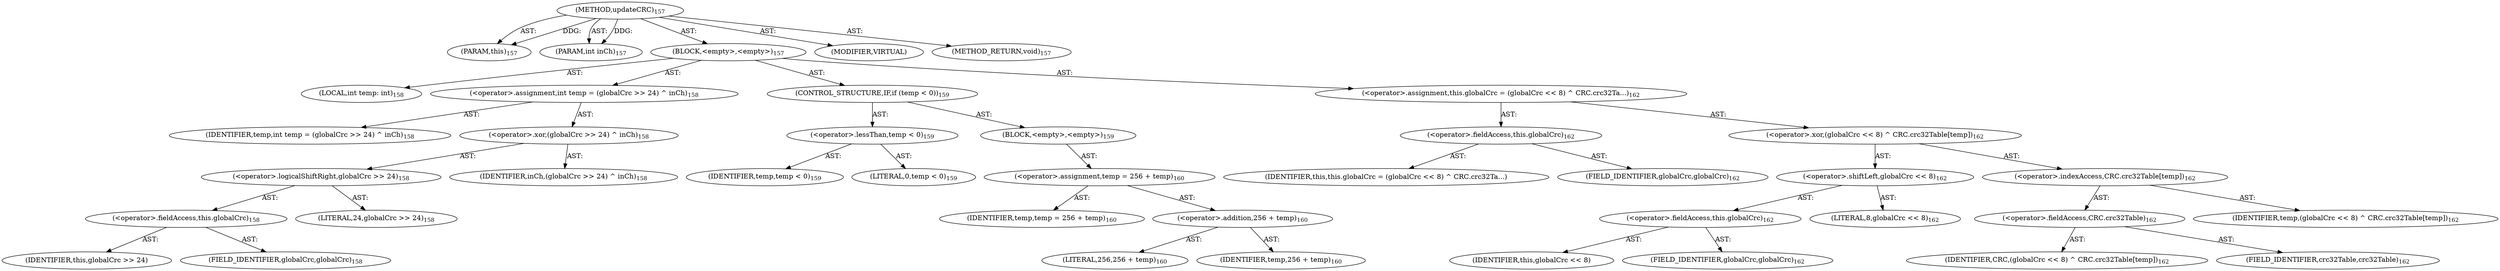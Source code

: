 digraph "updateCRC" {  
"111669149701" [label = <(METHOD,updateCRC)<SUB>157</SUB>> ]
"115964116998" [label = <(PARAM,this)<SUB>157</SUB>> ]
"115964116999" [label = <(PARAM,int inCh)<SUB>157</SUB>> ]
"25769803781" [label = <(BLOCK,&lt;empty&gt;,&lt;empty&gt;)<SUB>157</SUB>> ]
"94489280512" [label = <(LOCAL,int temp: int)<SUB>158</SUB>> ]
"30064771080" [label = <(&lt;operator&gt;.assignment,int temp = (globalCrc &gt;&gt; 24) ^ inCh)<SUB>158</SUB>> ]
"68719476742" [label = <(IDENTIFIER,temp,int temp = (globalCrc &gt;&gt; 24) ^ inCh)<SUB>158</SUB>> ]
"30064771081" [label = <(&lt;operator&gt;.xor,(globalCrc &gt;&gt; 24) ^ inCh)<SUB>158</SUB>> ]
"30064771082" [label = <(&lt;operator&gt;.logicalShiftRight,globalCrc &gt;&gt; 24)<SUB>158</SUB>> ]
"30064771083" [label = <(&lt;operator&gt;.fieldAccess,this.globalCrc)<SUB>158</SUB>> ]
"68719476743" [label = <(IDENTIFIER,this,globalCrc &gt;&gt; 24)> ]
"55834574852" [label = <(FIELD_IDENTIFIER,globalCrc,globalCrc)<SUB>158</SUB>> ]
"90194313217" [label = <(LITERAL,24,globalCrc &gt;&gt; 24)<SUB>158</SUB>> ]
"68719476744" [label = <(IDENTIFIER,inCh,(globalCrc &gt;&gt; 24) ^ inCh)<SUB>158</SUB>> ]
"47244640256" [label = <(CONTROL_STRUCTURE,IF,if (temp &lt; 0))<SUB>159</SUB>> ]
"30064771084" [label = <(&lt;operator&gt;.lessThan,temp &lt; 0)<SUB>159</SUB>> ]
"68719476745" [label = <(IDENTIFIER,temp,temp &lt; 0)<SUB>159</SUB>> ]
"90194313218" [label = <(LITERAL,0,temp &lt; 0)<SUB>159</SUB>> ]
"25769803782" [label = <(BLOCK,&lt;empty&gt;,&lt;empty&gt;)<SUB>159</SUB>> ]
"30064771085" [label = <(&lt;operator&gt;.assignment,temp = 256 + temp)<SUB>160</SUB>> ]
"68719476746" [label = <(IDENTIFIER,temp,temp = 256 + temp)<SUB>160</SUB>> ]
"30064771086" [label = <(&lt;operator&gt;.addition,256 + temp)<SUB>160</SUB>> ]
"90194313219" [label = <(LITERAL,256,256 + temp)<SUB>160</SUB>> ]
"68719476747" [label = <(IDENTIFIER,temp,256 + temp)<SUB>160</SUB>> ]
"30064771087" [label = <(&lt;operator&gt;.assignment,this.globalCrc = (globalCrc &lt;&lt; 8) ^ CRC.crc32Ta...)<SUB>162</SUB>> ]
"30064771088" [label = <(&lt;operator&gt;.fieldAccess,this.globalCrc)<SUB>162</SUB>> ]
"68719476748" [label = <(IDENTIFIER,this,this.globalCrc = (globalCrc &lt;&lt; 8) ^ CRC.crc32Ta...)> ]
"55834574853" [label = <(FIELD_IDENTIFIER,globalCrc,globalCrc)<SUB>162</SUB>> ]
"30064771089" [label = <(&lt;operator&gt;.xor,(globalCrc &lt;&lt; 8) ^ CRC.crc32Table[temp])<SUB>162</SUB>> ]
"30064771090" [label = <(&lt;operator&gt;.shiftLeft,globalCrc &lt;&lt; 8)<SUB>162</SUB>> ]
"30064771091" [label = <(&lt;operator&gt;.fieldAccess,this.globalCrc)<SUB>162</SUB>> ]
"68719476749" [label = <(IDENTIFIER,this,globalCrc &lt;&lt; 8)> ]
"55834574854" [label = <(FIELD_IDENTIFIER,globalCrc,globalCrc)<SUB>162</SUB>> ]
"90194313220" [label = <(LITERAL,8,globalCrc &lt;&lt; 8)<SUB>162</SUB>> ]
"30064771092" [label = <(&lt;operator&gt;.indexAccess,CRC.crc32Table[temp])<SUB>162</SUB>> ]
"30064771093" [label = <(&lt;operator&gt;.fieldAccess,CRC.crc32Table)<SUB>162</SUB>> ]
"68719476750" [label = <(IDENTIFIER,CRC,(globalCrc &lt;&lt; 8) ^ CRC.crc32Table[temp])<SUB>162</SUB>> ]
"55834574855" [label = <(FIELD_IDENTIFIER,crc32Table,crc32Table)<SUB>162</SUB>> ]
"68719476751" [label = <(IDENTIFIER,temp,(globalCrc &lt;&lt; 8) ^ CRC.crc32Table[temp])<SUB>162</SUB>> ]
"133143986184" [label = <(MODIFIER,VIRTUAL)> ]
"128849018885" [label = <(METHOD_RETURN,void)<SUB>157</SUB>> ]
  "111669149701" -> "115964116998"  [ label = "AST: "] 
  "111669149701" -> "115964116999"  [ label = "AST: "] 
  "111669149701" -> "25769803781"  [ label = "AST: "] 
  "111669149701" -> "133143986184"  [ label = "AST: "] 
  "111669149701" -> "128849018885"  [ label = "AST: "] 
  "25769803781" -> "94489280512"  [ label = "AST: "] 
  "25769803781" -> "30064771080"  [ label = "AST: "] 
  "25769803781" -> "47244640256"  [ label = "AST: "] 
  "25769803781" -> "30064771087"  [ label = "AST: "] 
  "30064771080" -> "68719476742"  [ label = "AST: "] 
  "30064771080" -> "30064771081"  [ label = "AST: "] 
  "30064771081" -> "30064771082"  [ label = "AST: "] 
  "30064771081" -> "68719476744"  [ label = "AST: "] 
  "30064771082" -> "30064771083"  [ label = "AST: "] 
  "30064771082" -> "90194313217"  [ label = "AST: "] 
  "30064771083" -> "68719476743"  [ label = "AST: "] 
  "30064771083" -> "55834574852"  [ label = "AST: "] 
  "47244640256" -> "30064771084"  [ label = "AST: "] 
  "47244640256" -> "25769803782"  [ label = "AST: "] 
  "30064771084" -> "68719476745"  [ label = "AST: "] 
  "30064771084" -> "90194313218"  [ label = "AST: "] 
  "25769803782" -> "30064771085"  [ label = "AST: "] 
  "30064771085" -> "68719476746"  [ label = "AST: "] 
  "30064771085" -> "30064771086"  [ label = "AST: "] 
  "30064771086" -> "90194313219"  [ label = "AST: "] 
  "30064771086" -> "68719476747"  [ label = "AST: "] 
  "30064771087" -> "30064771088"  [ label = "AST: "] 
  "30064771087" -> "30064771089"  [ label = "AST: "] 
  "30064771088" -> "68719476748"  [ label = "AST: "] 
  "30064771088" -> "55834574853"  [ label = "AST: "] 
  "30064771089" -> "30064771090"  [ label = "AST: "] 
  "30064771089" -> "30064771092"  [ label = "AST: "] 
  "30064771090" -> "30064771091"  [ label = "AST: "] 
  "30064771090" -> "90194313220"  [ label = "AST: "] 
  "30064771091" -> "68719476749"  [ label = "AST: "] 
  "30064771091" -> "55834574854"  [ label = "AST: "] 
  "30064771092" -> "30064771093"  [ label = "AST: "] 
  "30064771092" -> "68719476751"  [ label = "AST: "] 
  "30064771093" -> "68719476750"  [ label = "AST: "] 
  "30064771093" -> "55834574855"  [ label = "AST: "] 
  "111669149701" -> "115964116998"  [ label = "DDG: "] 
  "111669149701" -> "115964116999"  [ label = "DDG: "] 
}
